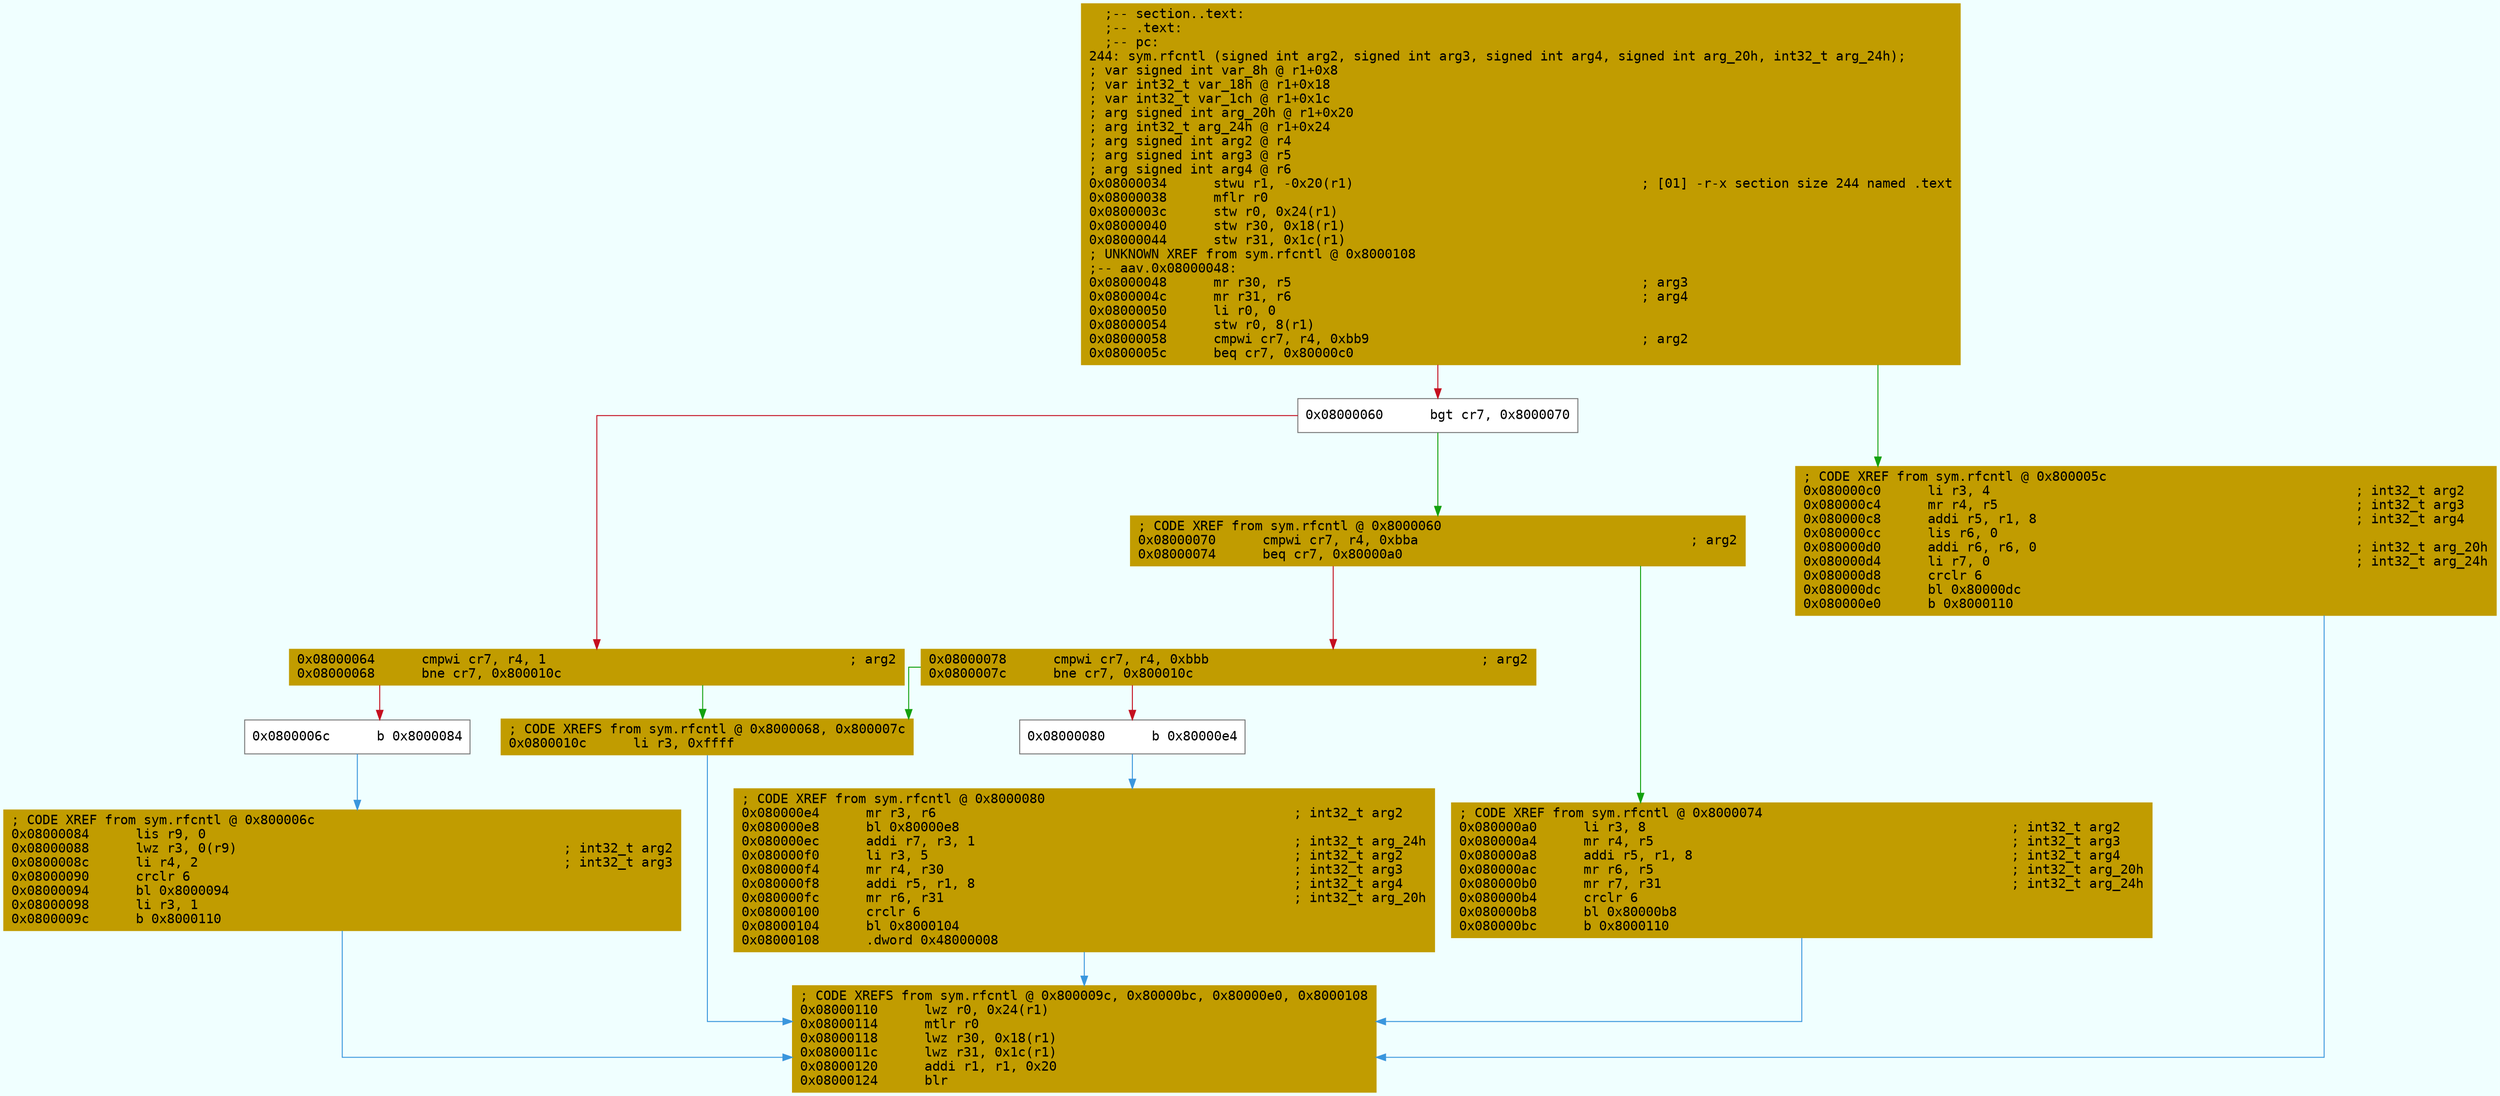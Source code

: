 digraph code {
	graph [bgcolor=azure fontsize=8 fontname="Courier" splines="ortho"];
	node [fillcolor=gray style=filled shape=box];
	edge [arrowhead="normal"];
	"0x08000034" [URL="sym.rfcntl/0x08000034", fillcolor="#c19c00",color="#c19c00", fontname="Courier",label="  ;-- section..text:\l  ;-- .text:\l  ;-- pc:\l244: sym.rfcntl (signed int arg2, signed int arg3, signed int arg4, signed int arg_20h, int32_t arg_24h);\l; var signed int var_8h @ r1+0x8\l; var int32_t var_18h @ r1+0x18\l; var int32_t var_1ch @ r1+0x1c\l; arg signed int arg_20h @ r1+0x20\l; arg int32_t arg_24h @ r1+0x24\l; arg signed int arg2 @ r4\l; arg signed int arg3 @ r5\l; arg signed int arg4 @ r6\l0x08000034      stwu r1, -0x20(r1)                                     ; [01] -r-x section size 244 named .text\l0x08000038      mflr r0\l0x0800003c      stw r0, 0x24(r1)\l0x08000040      stw r30, 0x18(r1)\l0x08000044      stw r31, 0x1c(r1)\l; UNKNOWN XREF from sym.rfcntl @ 0x8000108\l;-- aav.0x08000048:\l0x08000048      mr r30, r5                                             ; arg3\l0x0800004c      mr r31, r6                                             ; arg4\l0x08000050      li r0, 0\l0x08000054      stw r0, 8(r1)\l0x08000058      cmpwi cr7, r4, 0xbb9                                   ; arg2\l0x0800005c      beq cr7, 0x80000c0\l"]
	"0x08000060" [URL="sym.rfcntl/0x08000060", fillcolor="white",color="#767676", fontname="Courier",label="0x08000060      bgt cr7, 0x8000070\l"]
	"0x08000064" [URL="sym.rfcntl/0x08000064", fillcolor="#c19c00",color="#c19c00", fontname="Courier",label="0x08000064      cmpwi cr7, r4, 1                                       ; arg2\l0x08000068      bne cr7, 0x800010c\l"]
	"0x0800006c" [URL="sym.rfcntl/0x0800006c", fillcolor="white",color="#767676", fontname="Courier",label="0x0800006c      b 0x8000084\l"]
	"0x08000070" [URL="sym.rfcntl/0x08000070", fillcolor="#c19c00",color="#c19c00", fontname="Courier",label="; CODE XREF from sym.rfcntl @ 0x8000060\l0x08000070      cmpwi cr7, r4, 0xbba                                   ; arg2\l0x08000074      beq cr7, 0x80000a0\l"]
	"0x08000078" [URL="sym.rfcntl/0x08000078", fillcolor="#c19c00",color="#c19c00", fontname="Courier",label="0x08000078      cmpwi cr7, r4, 0xbbb                                   ; arg2\l0x0800007c      bne cr7, 0x800010c\l"]
	"0x08000080" [URL="sym.rfcntl/0x08000080", fillcolor="white",color="#767676", fontname="Courier",label="0x08000080      b 0x80000e4\l"]
	"0x08000084" [URL="sym.rfcntl/0x08000084", fillcolor="#c19c00",color="#c19c00", fontname="Courier",label="; CODE XREF from sym.rfcntl @ 0x800006c\l0x08000084      lis r9, 0\l0x08000088      lwz r3, 0(r9)                                          ; int32_t arg2\l0x0800008c      li r4, 2                                               ; int32_t arg3\l0x08000090      crclr 6\l0x08000094      bl 0x8000094\l0x08000098      li r3, 1\l0x0800009c      b 0x8000110\l"]
	"0x080000a0" [URL="sym.rfcntl/0x080000a0", fillcolor="#c19c00",color="#c19c00", fontname="Courier",label="; CODE XREF from sym.rfcntl @ 0x8000074\l0x080000a0      li r3, 8                                               ; int32_t arg2\l0x080000a4      mr r4, r5                                              ; int32_t arg3\l0x080000a8      addi r5, r1, 8                                         ; int32_t arg4\l0x080000ac      mr r6, r5                                              ; int32_t arg_20h\l0x080000b0      mr r7, r31                                             ; int32_t arg_24h\l0x080000b4      crclr 6\l0x080000b8      bl 0x80000b8\l0x080000bc      b 0x8000110\l"]
	"0x080000c0" [URL="sym.rfcntl/0x080000c0", fillcolor="#c19c00",color="#c19c00", fontname="Courier",label="; CODE XREF from sym.rfcntl @ 0x800005c\l0x080000c0      li r3, 4                                               ; int32_t arg2\l0x080000c4      mr r4, r5                                              ; int32_t arg3\l0x080000c8      addi r5, r1, 8                                         ; int32_t arg4\l0x080000cc      lis r6, 0\l0x080000d0      addi r6, r6, 0                                         ; int32_t arg_20h\l0x080000d4      li r7, 0                                               ; int32_t arg_24h\l0x080000d8      crclr 6\l0x080000dc      bl 0x80000dc\l0x080000e0      b 0x8000110\l"]
	"0x080000e4" [URL="sym.rfcntl/0x080000e4", fillcolor="#c19c00",color="#c19c00", fontname="Courier",label="; CODE XREF from sym.rfcntl @ 0x8000080\l0x080000e4      mr r3, r6                                              ; int32_t arg2\l0x080000e8      bl 0x80000e8\l0x080000ec      addi r7, r3, 1                                         ; int32_t arg_24h\l0x080000f0      li r3, 5                                               ; int32_t arg2\l0x080000f4      mr r4, r30                                             ; int32_t arg3\l0x080000f8      addi r5, r1, 8                                         ; int32_t arg4\l0x080000fc      mr r6, r31                                             ; int32_t arg_20h\l0x08000100      crclr 6\l0x08000104      bl 0x8000104\l0x08000108      .dword 0x48000008\l"]
	"0x0800010c" [URL="sym.rfcntl/0x0800010c", fillcolor="#c19c00",color="#c19c00", fontname="Courier",label="; CODE XREFS from sym.rfcntl @ 0x8000068, 0x800007c\l0x0800010c      li r3, 0xffff\l"]
	"0x08000110" [URL="sym.rfcntl/0x08000110", fillcolor="#c19c00",color="#c19c00", fontname="Courier",label="; CODE XREFS from sym.rfcntl @ 0x800009c, 0x80000bc, 0x80000e0, 0x8000108\l0x08000110      lwz r0, 0x24(r1)\l0x08000114      mtlr r0\l0x08000118      lwz r30, 0x18(r1)\l0x0800011c      lwz r31, 0x1c(r1)\l0x08000120      addi r1, r1, 0x20\l0x08000124      blr\l"]
        "0x08000034" -> "0x080000c0" [color="#13a10e"];
        "0x08000034" -> "0x08000060" [color="#c50f1f"];
        "0x08000060" -> "0x08000070" [color="#13a10e"];
        "0x08000060" -> "0x08000064" [color="#c50f1f"];
        "0x08000064" -> "0x0800010c" [color="#13a10e"];
        "0x08000064" -> "0x0800006c" [color="#c50f1f"];
        "0x0800006c" -> "0x08000084" [color="#3a96dd"];
        "0x08000070" -> "0x080000a0" [color="#13a10e"];
        "0x08000070" -> "0x08000078" [color="#c50f1f"];
        "0x08000078" -> "0x0800010c" [color="#13a10e"];
        "0x08000078" -> "0x08000080" [color="#c50f1f"];
        "0x08000080" -> "0x080000e4" [color="#3a96dd"];
        "0x08000084" -> "0x08000110" [color="#3a96dd"];
        "0x080000a0" -> "0x08000110" [color="#3a96dd"];
        "0x080000c0" -> "0x08000110" [color="#3a96dd"];
        "0x080000e4" -> "0x08000110" [color="#3a96dd"];
        "0x0800010c" -> "0x08000110" [color="#3a96dd"];
}
